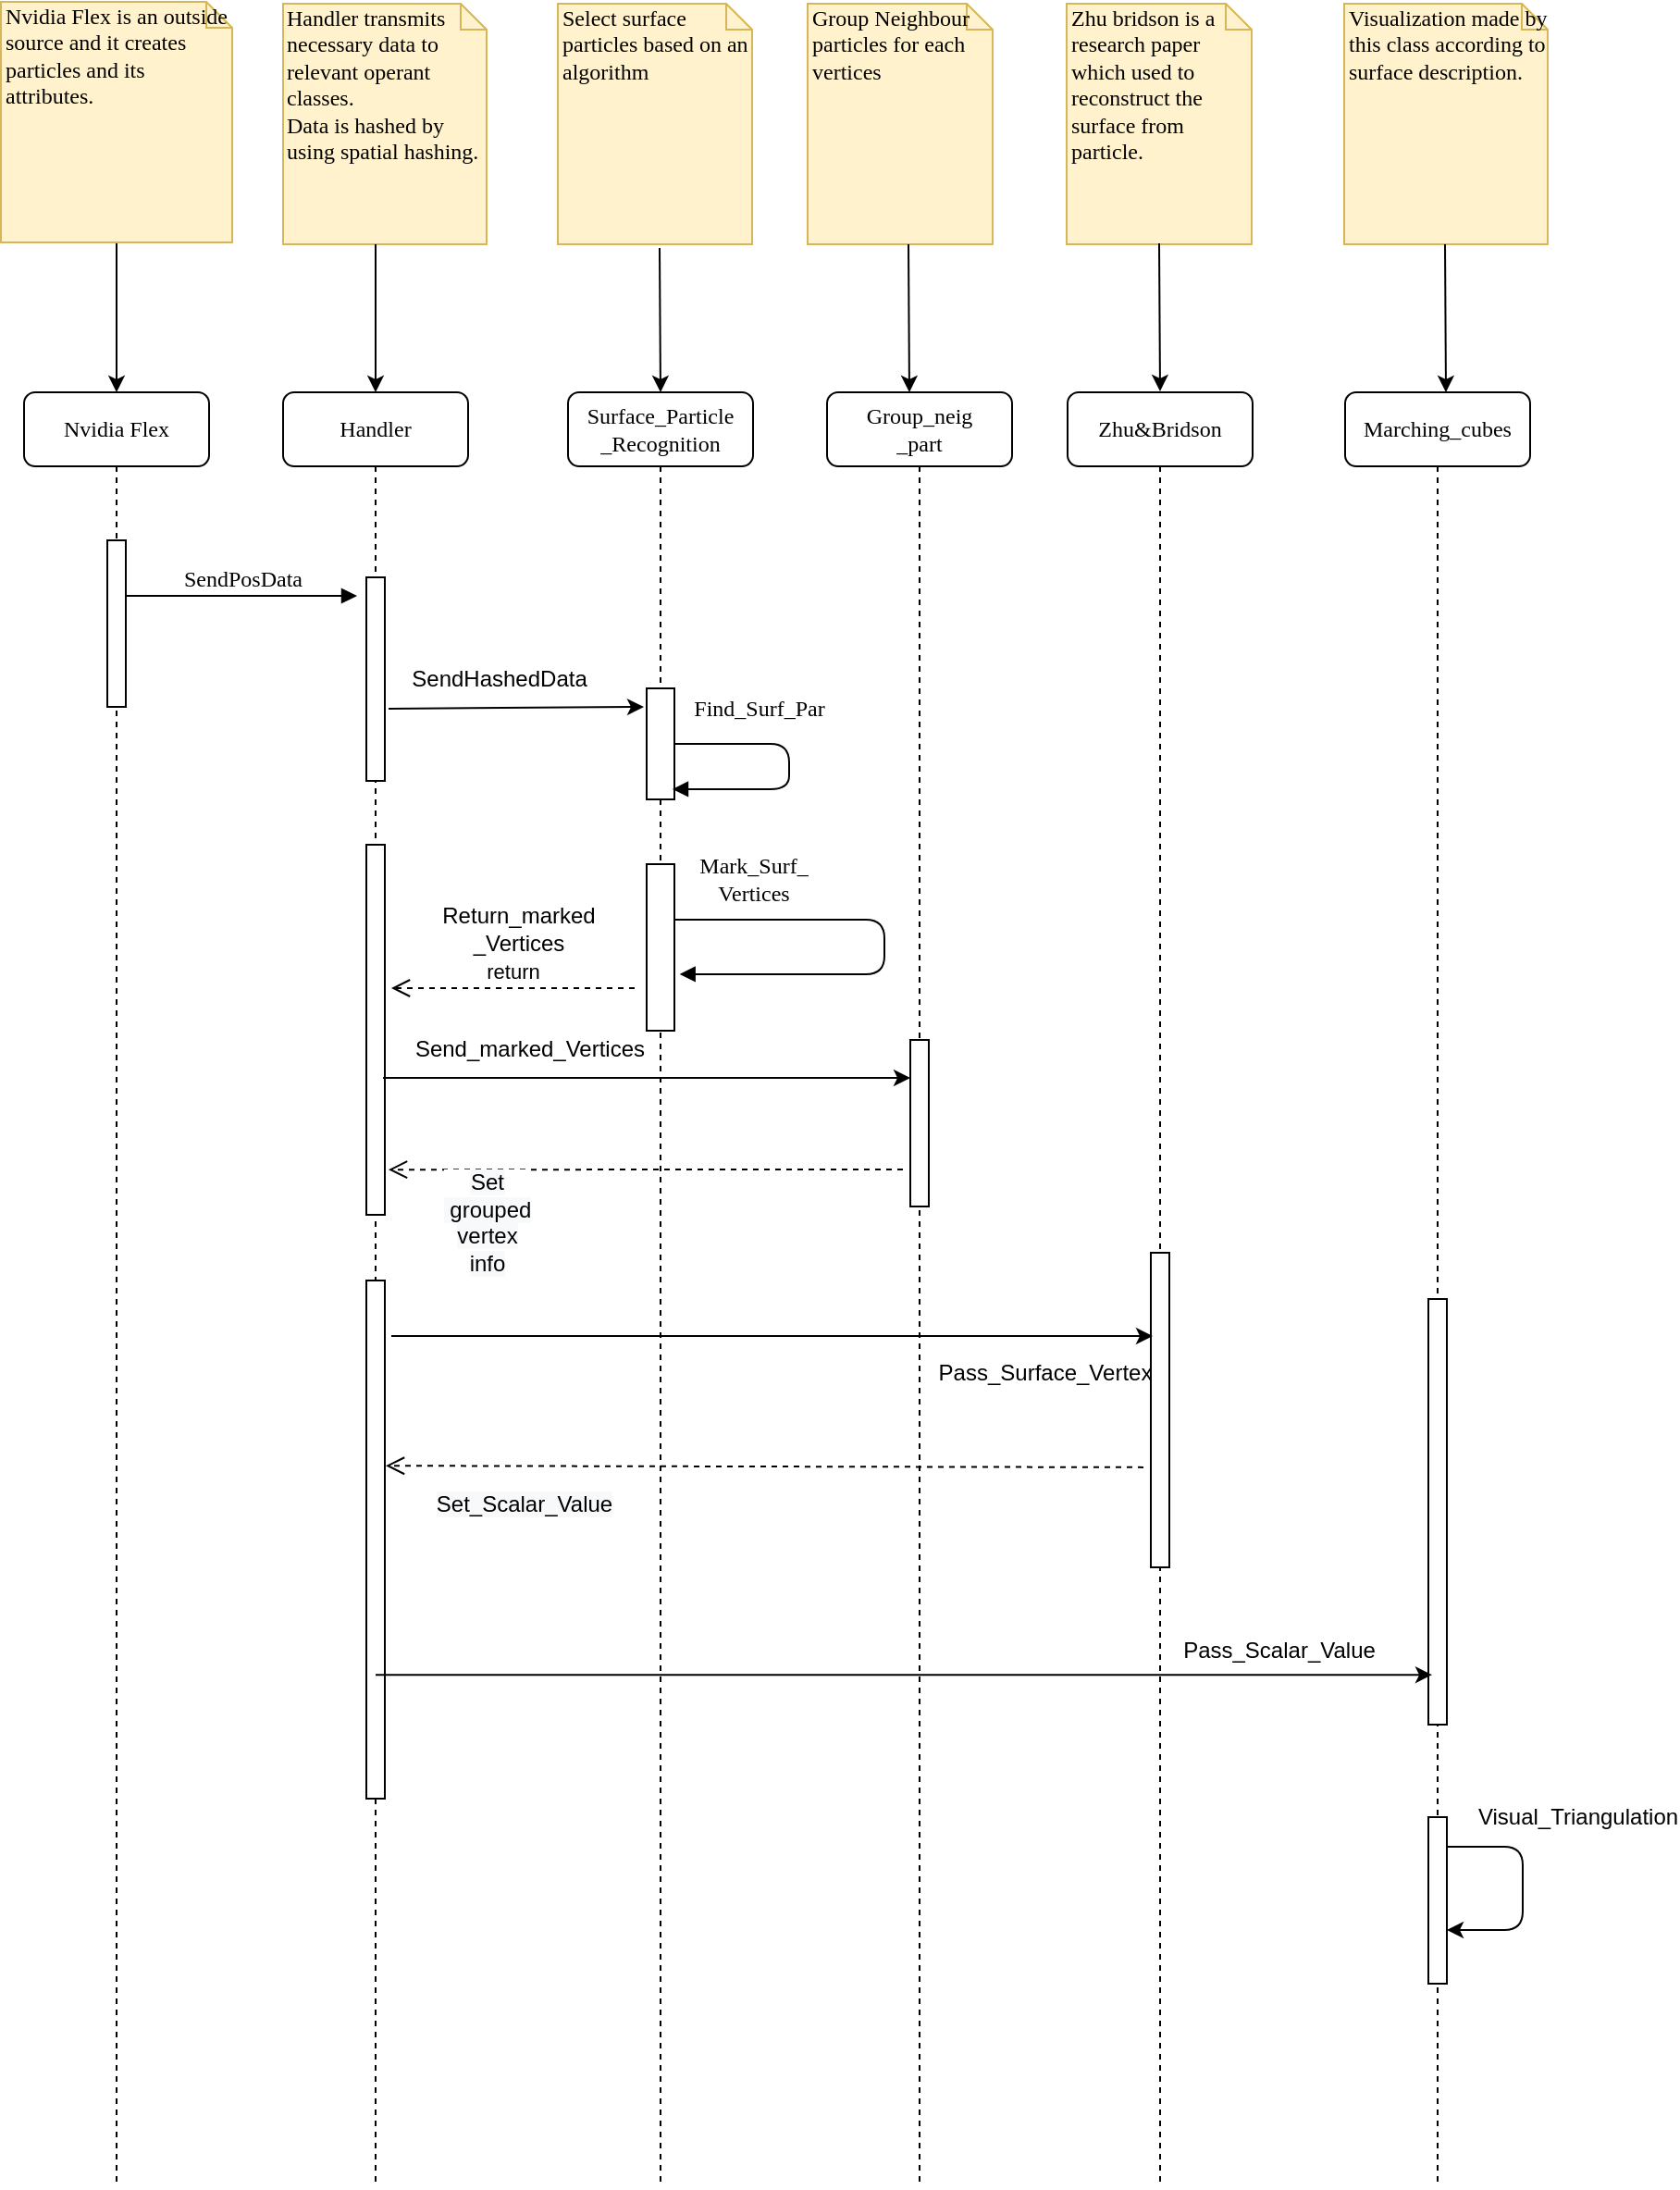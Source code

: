 <mxfile version="12.2.2" type="device" pages="1"><diagram name="Page-1" id="13e1069c-82ec-6db2-03f1-153e76fe0fe0"><mxGraphModel dx="2011" dy="1849" grid="1" gridSize="10" guides="1" tooltips="1" connect="1" arrows="1" fold="1" page="1" pageScale="1" pageWidth="1100" pageHeight="850" background="#ffffff" math="0" shadow="0"><root><mxCell id="0"/><mxCell id="1" parent="0"/><mxCell id="7baba1c4bc27f4b0-2" value="Handler" style="shape=umlLifeline;perimeter=lifelinePerimeter;whiteSpace=wrap;html=1;container=1;collapsible=0;recursiveResize=0;outlineConnect=0;rounded=1;shadow=0;comic=0;labelBackgroundColor=none;strokeColor=#000000;strokeWidth=1;fillColor=#FFFFFF;fontFamily=Verdana;fontSize=12;fontColor=#000000;align=center;" parent="1" vertex="1"><mxGeometry x="240" y="80" width="100" height="970" as="geometry"/></mxCell><mxCell id="7baba1c4bc27f4b0-10" value="" style="html=1;points=[];perimeter=orthogonalPerimeter;rounded=0;shadow=0;comic=0;labelBackgroundColor=none;strokeColor=#000000;strokeWidth=1;fillColor=#FFFFFF;fontFamily=Verdana;fontSize=12;fontColor=#000000;align=center;" parent="7baba1c4bc27f4b0-2" vertex="1"><mxGeometry x="45" y="100" width="10" height="110" as="geometry"/></mxCell><mxCell id="W0gwNZ72z7WJFVbE36PU-37" value="" style="html=1;points=[];perimeter=orthogonalPerimeter;rounded=0;shadow=0;comic=0;labelBackgroundColor=none;strokeColor=#000000;strokeWidth=1;fillColor=#FFFFFF;fontFamily=Verdana;fontSize=12;fontColor=#000000;align=center;" parent="7baba1c4bc27f4b0-2" vertex="1"><mxGeometry x="45" y="244.5" width="10" height="200" as="geometry"/></mxCell><mxCell id="42PI1bTdibE_JDmKIquI-5" value="" style="html=1;points=[];perimeter=orthogonalPerimeter;rounded=0;shadow=0;comic=0;labelBackgroundColor=none;strokeColor=#000000;strokeWidth=1;fillColor=#FFFFFF;fontFamily=Verdana;fontSize=12;fontColor=#000000;align=center;" vertex="1" parent="7baba1c4bc27f4b0-2"><mxGeometry x="45" y="480" width="10" height="280" as="geometry"/></mxCell><mxCell id="7baba1c4bc27f4b0-4" value="Surface_Particle&lt;br&gt;_Recognition" style="shape=umlLifeline;perimeter=lifelinePerimeter;whiteSpace=wrap;html=1;container=1;collapsible=0;recursiveResize=0;outlineConnect=0;rounded=1;shadow=0;comic=0;labelBackgroundColor=none;strokeColor=#000000;strokeWidth=1;fillColor=#FFFFFF;fontFamily=Verdana;fontSize=12;fontColor=#000000;align=center;" parent="1" vertex="1"><mxGeometry x="394" y="80" width="100" height="970" as="geometry"/></mxCell><mxCell id="7baba1c4bc27f4b0-16" value="" style="html=1;points=[];perimeter=orthogonalPerimeter;rounded=0;shadow=0;comic=0;labelBackgroundColor=none;strokeColor=#000000;strokeWidth=1;fillColor=#FFFFFF;fontFamily=Verdana;fontSize=12;fontColor=#000000;align=center;" parent="7baba1c4bc27f4b0-4" vertex="1"><mxGeometry x="42.5" y="160" width="15" height="60" as="geometry"/></mxCell><mxCell id="7baba1c4bc27f4b0-20" value="Find_Surf_Par" style="html=1;verticalAlign=bottom;endArrow=block;labelBackgroundColor=none;fontFamily=Verdana;fontSize=12;edgeStyle=elbowEdgeStyle;elbow=vertical;entryX=0.933;entryY=0.908;entryDx=0;entryDy=0;entryPerimeter=0;" parent="7baba1c4bc27f4b0-4" source="7baba1c4bc27f4b0-16" target="7baba1c4bc27f4b0-16" edge="1"><mxGeometry x="-0.392" y="10" relative="1" as="geometry"><mxPoint x="109.5" y="60" as="sourcePoint"/><mxPoint x="109.5" y="220" as="targetPoint"/><Array as="points"><mxPoint x="119.5" y="190"/><mxPoint x="139.5" y="260"/></Array><mxPoint as="offset"/></mxGeometry></mxCell><mxCell id="W0gwNZ72z7WJFVbE36PU-29" value="" style="html=1;points=[];perimeter=orthogonalPerimeter;rounded=0;shadow=0;comic=0;labelBackgroundColor=none;strokeColor=#000000;strokeWidth=1;fillColor=#FFFFFF;fontFamily=Verdana;fontSize=12;fontColor=#000000;align=center;" parent="7baba1c4bc27f4b0-4" vertex="1"><mxGeometry x="42.5" y="255" width="15" height="90" as="geometry"/></mxCell><mxCell id="W0gwNZ72z7WJFVbE36PU-33" value="Mark_Surf_&lt;br&gt;Vertices" style="html=1;verticalAlign=bottom;endArrow=block;labelBackgroundColor=none;fontFamily=Verdana;fontSize=12;edgeStyle=elbowEdgeStyle;elbow=vertical;exitX=1;exitY=0.333;exitDx=0;exitDy=0;exitPerimeter=0;entryX=1.189;entryY=0.661;entryDx=0;entryDy=0;entryPerimeter=0;" parent="7baba1c4bc27f4b0-4" source="W0gwNZ72z7WJFVbE36PU-29" target="W0gwNZ72z7WJFVbE36PU-29" edge="1"><mxGeometry x="-0.667" y="5" relative="1" as="geometry"><mxPoint x="99" y="590" as="sourcePoint"/><mxPoint x="70" y="670" as="targetPoint"/><Array as="points"><mxPoint x="171" y="600"/><mxPoint x="191" y="670"/></Array><mxPoint as="offset"/></mxGeometry></mxCell><mxCell id="7baba1c4bc27f4b0-5" value="Group_neig&lt;br&gt;_part" style="shape=umlLifeline;perimeter=lifelinePerimeter;whiteSpace=wrap;html=1;container=1;collapsible=0;recursiveResize=0;outlineConnect=0;rounded=1;shadow=0;comic=0;labelBackgroundColor=none;strokeColor=#000000;strokeWidth=1;fillColor=#FFFFFF;fontFamily=Verdana;fontSize=12;fontColor=#000000;align=center;" parent="1" vertex="1"><mxGeometry x="534" y="80" width="100" height="970" as="geometry"/></mxCell><mxCell id="7baba1c4bc27f4b0-19" value="" style="html=1;points=[];perimeter=orthogonalPerimeter;rounded=0;shadow=0;comic=0;labelBackgroundColor=none;strokeColor=#000000;strokeWidth=1;fillColor=#FFFFFF;fontFamily=Verdana;fontSize=12;fontColor=#000000;align=center;" parent="7baba1c4bc27f4b0-5" vertex="1"><mxGeometry x="45" y="350" width="10" height="90" as="geometry"/></mxCell><mxCell id="7baba1c4bc27f4b0-6" value="Zhu&amp;amp;Bridson" style="shape=umlLifeline;perimeter=lifelinePerimeter;whiteSpace=wrap;html=1;container=1;collapsible=0;recursiveResize=0;outlineConnect=0;rounded=1;shadow=0;comic=0;labelBackgroundColor=none;strokeColor=#000000;strokeWidth=1;fillColor=#FFFFFF;fontFamily=Verdana;fontSize=12;fontColor=#000000;align=center;" parent="1" vertex="1"><mxGeometry x="664" y="80" width="100" height="970" as="geometry"/></mxCell><mxCell id="W0gwNZ72z7WJFVbE36PU-39" value="" style="html=1;points=[];perimeter=orthogonalPerimeter;rounded=0;shadow=0;comic=0;labelBackgroundColor=none;strokeColor=#000000;strokeWidth=1;fillColor=#FFFFFF;fontFamily=Verdana;fontSize=12;fontColor=#000000;align=center;" parent="7baba1c4bc27f4b0-6" vertex="1"><mxGeometry x="45" y="465" width="10" height="170" as="geometry"/></mxCell><mxCell id="7baba1c4bc27f4b0-7" value="Marching_cubes" style="shape=umlLifeline;perimeter=lifelinePerimeter;whiteSpace=wrap;html=1;container=1;collapsible=0;recursiveResize=0;outlineConnect=0;rounded=1;shadow=0;comic=0;labelBackgroundColor=none;strokeColor=#000000;strokeWidth=1;fillColor=#FFFFFF;fontFamily=Verdana;fontSize=12;fontColor=#000000;align=center;" parent="1" vertex="1"><mxGeometry x="814" y="80" width="100" height="970" as="geometry"/></mxCell><mxCell id="W0gwNZ72z7WJFVbE36PU-40" value="" style="html=1;points=[];perimeter=orthogonalPerimeter;rounded=0;shadow=0;comic=0;labelBackgroundColor=none;strokeColor=#000000;strokeWidth=1;fillColor=#FFFFFF;fontFamily=Verdana;fontSize=12;fontColor=#000000;align=center;" parent="7baba1c4bc27f4b0-7" vertex="1"><mxGeometry x="45" y="490" width="10" height="230" as="geometry"/></mxCell><mxCell id="7baba1c4bc27f4b0-8" value="Nvidia Flex" style="shape=umlLifeline;perimeter=lifelinePerimeter;whiteSpace=wrap;html=1;container=1;collapsible=0;recursiveResize=0;outlineConnect=0;rounded=1;shadow=0;comic=0;labelBackgroundColor=none;strokeColor=#000000;strokeWidth=1;fillColor=#FFFFFF;fontFamily=Verdana;fontSize=12;fontColor=#000000;align=center;" parent="1" vertex="1"><mxGeometry x="100" y="80" width="100" height="970" as="geometry"/></mxCell><mxCell id="7baba1c4bc27f4b0-9" value="" style="html=1;points=[];perimeter=orthogonalPerimeter;rounded=0;shadow=0;comic=0;labelBackgroundColor=none;strokeColor=#000000;strokeWidth=1;fillColor=#FFFFFF;fontFamily=Verdana;fontSize=12;fontColor=#000000;align=center;" parent="7baba1c4bc27f4b0-8" vertex="1"><mxGeometry x="45" y="80" width="10" height="90" as="geometry"/></mxCell><mxCell id="7baba1c4bc27f4b0-11" value="SendPosData" style="html=1;verticalAlign=bottom;endArrow=block;labelBackgroundColor=none;fontFamily=Verdana;fontSize=12;edgeStyle=elbowEdgeStyle;elbow=vertical;" parent="1" source="7baba1c4bc27f4b0-9" edge="1"><mxGeometry relative="1" as="geometry"><mxPoint x="220" y="190" as="sourcePoint"/><mxPoint x="280" y="190" as="targetPoint"/></mxGeometry></mxCell><mxCell id="UenDjq5bFCWNbzNcS9hS-1" value="" style="edgeStyle=orthogonalEdgeStyle;rounded=0;orthogonalLoop=1;jettySize=auto;html=1;" parent="1" source="7baba1c4bc27f4b0-40" edge="1"><mxGeometry relative="1" as="geometry"><mxPoint x="150" y="80" as="targetPoint"/></mxGeometry></mxCell><mxCell id="7baba1c4bc27f4b0-40" value="Nvidia Flex is an outside source and it creates particles and its attributes." style="shape=note;whiteSpace=wrap;html=1;size=14;verticalAlign=top;align=left;spacingTop=-6;rounded=0;shadow=0;comic=0;labelBackgroundColor=none;strokeColor=#d6b656;strokeWidth=1;fillColor=#fff2cc;fontFamily=Verdana;fontSize=12;" parent="1" vertex="1"><mxGeometry x="87.5" y="-131" width="125" height="130" as="geometry"/></mxCell><mxCell id="7baba1c4bc27f4b0-41" value="Handler transmits necessary data to relevant operant classes.&lt;br&gt;Data is hashed by using spatial hashing." style="shape=note;whiteSpace=wrap;html=1;size=14;verticalAlign=top;align=left;spacingTop=-6;rounded=0;shadow=0;comic=0;labelBackgroundColor=none;strokeColor=#d6b656;strokeWidth=1;fillColor=#fff2cc;fontFamily=Verdana;fontSize=12;" parent="1" vertex="1"><mxGeometry x="240" y="-130" width="110" height="130" as="geometry"/></mxCell><mxCell id="7baba1c4bc27f4b0-43" value="Select surface particles based on an algorithm" style="shape=note;whiteSpace=wrap;html=1;size=14;verticalAlign=top;align=left;spacingTop=-6;rounded=0;shadow=0;comic=0;labelBackgroundColor=none;strokeColor=#d6b656;strokeWidth=1;fillColor=#fff2cc;fontFamily=Verdana;fontSize=12;" parent="1" vertex="1"><mxGeometry x="388.5" y="-130" width="105" height="130" as="geometry"/></mxCell><mxCell id="7baba1c4bc27f4b0-44" value="Group Neighbour particles for each vertices" style="shape=note;whiteSpace=wrap;html=1;size=14;verticalAlign=top;align=left;spacingTop=-6;rounded=0;shadow=0;comic=0;labelBackgroundColor=none;strokeColor=#d6b656;strokeWidth=1;fillColor=#fff2cc;fontFamily=Verdana;fontSize=12;" parent="1" vertex="1"><mxGeometry x="523.5" y="-130" width="100" height="130" as="geometry"/></mxCell><mxCell id="7baba1c4bc27f4b0-45" value="Zhu bridson is a research paper which used to reconstruct the surface from particle." style="shape=note;whiteSpace=wrap;html=1;size=14;verticalAlign=top;align=left;spacingTop=-6;rounded=0;shadow=0;comic=0;labelBackgroundColor=none;strokeColor=#d6b656;strokeWidth=1;fillColor=#fff2cc;fontFamily=Verdana;fontSize=12;" parent="1" vertex="1"><mxGeometry x="663.5" y="-130" width="100" height="130" as="geometry"/></mxCell><mxCell id="7baba1c4bc27f4b0-46" value="Visualization made by this class according to surface description." style="shape=note;whiteSpace=wrap;html=1;size=14;verticalAlign=top;align=left;spacingTop=-6;rounded=0;shadow=0;comic=0;labelBackgroundColor=none;strokeColor=#d6b656;strokeWidth=1;fillColor=#fff2cc;fontFamily=Verdana;fontSize=12;" parent="1" vertex="1"><mxGeometry x="813.5" y="-130" width="110" height="130" as="geometry"/></mxCell><mxCell id="W0gwNZ72z7WJFVbE36PU-2" value="" style="edgeStyle=orthogonalEdgeStyle;rounded=0;orthogonalLoop=1;jettySize=auto;html=1;" parent="1" edge="1"><mxGeometry relative="1" as="geometry"><mxPoint x="290" as="sourcePoint"/><mxPoint x="290" y="80" as="targetPoint"/></mxGeometry></mxCell><mxCell id="W0gwNZ72z7WJFVbE36PU-9" value="SendHashedData" style="text;html=1;strokeColor=none;fillColor=none;align=center;verticalAlign=middle;whiteSpace=wrap;rounded=0;shadow=0;comic=0;" parent="1" vertex="1"><mxGeometry x="310" y="230" width="94" height="10" as="geometry"/></mxCell><mxCell id="W0gwNZ72z7WJFVbE36PU-11" value="" style="endArrow=classic;html=1;entryX=0.5;entryY=0;entryDx=0;entryDy=0;entryPerimeter=0;" parent="1" target="7baba1c4bc27f4b0-4" edge="1"><mxGeometry width="50" height="50" relative="1" as="geometry"><mxPoint x="443.5" y="2" as="sourcePoint"/><mxPoint x="443.5" y="60" as="targetPoint"/></mxGeometry></mxCell><mxCell id="W0gwNZ72z7WJFVbE36PU-14" value="" style="endArrow=classic;html=1;exitX=1.2;exitY=0.645;exitDx=0;exitDy=0;exitPerimeter=0;" parent="1" source="7baba1c4bc27f4b0-10" edge="1"><mxGeometry width="50" height="50" relative="1" as="geometry"><mxPoint x="299.9" y="270.0" as="sourcePoint"/><mxPoint x="435" y="250" as="targetPoint"/></mxGeometry></mxCell><mxCell id="W0gwNZ72z7WJFVbE36PU-38" value="Return_marked&lt;br&gt;_Vertices" style="text;html=1;strokeColor=none;fillColor=none;align=center;verticalAlign=middle;whiteSpace=wrap;rounded=0;shadow=0;comic=0;" parent="1" vertex="1"><mxGeometry x="298.5" y="360" width="137" height="20" as="geometry"/></mxCell><mxCell id="W0gwNZ72z7WJFVbE36PU-42" value="" style="endArrow=classic;html=1;exitX=0.9;exitY=0.63;exitDx=0;exitDy=0;exitPerimeter=0;" parent="1" source="W0gwNZ72z7WJFVbE36PU-37" target="7baba1c4bc27f4b0-19" edge="1"><mxGeometry width="50" height="50" relative="1" as="geometry"><mxPoint x="90" y="760" as="sourcePoint"/><mxPoint x="140" y="710" as="targetPoint"/></mxGeometry></mxCell><mxCell id="W0gwNZ72z7WJFVbE36PU-43" value="Send_marked_Vertices" style="text;html=1;strokeColor=none;fillColor=none;align=center;verticalAlign=middle;whiteSpace=wrap;rounded=0;shadow=0;comic=0;" parent="1" vertex="1"><mxGeometry x="310" y="424.5" width="127" height="20" as="geometry"/></mxCell><mxCell id="W0gwNZ72z7WJFVbE36PU-47" value="" style="endArrow=classic;html=1;" parent="1" edge="1"><mxGeometry width="50" height="50" relative="1" as="geometry"><mxPoint x="578" as="sourcePoint"/><mxPoint x="578.5" y="80" as="targetPoint"/></mxGeometry></mxCell><mxCell id="TPMx6M1iL4ZnGUm4e87p-1" value="" style="endArrow=classic;html=1;" parent="1" edge="1"><mxGeometry width="50" height="50" relative="1" as="geometry"><mxPoint x="868" as="sourcePoint"/><mxPoint x="868.5" y="80" as="targetPoint"/></mxGeometry></mxCell><mxCell id="TPMx6M1iL4ZnGUm4e87p-6" value="" style="endArrow=classic;html=1;" parent="1" edge="1"><mxGeometry width="50" height="50" relative="1" as="geometry"><mxPoint x="713.5" y="-0.5" as="sourcePoint"/><mxPoint x="714" y="79.5" as="targetPoint"/></mxGeometry></mxCell><mxCell id="42PI1bTdibE_JDmKIquI-2" value="return" style="html=1;verticalAlign=bottom;endArrow=open;dashed=1;endSize=8;" edge="1" parent="1"><mxGeometry relative="1" as="geometry"><mxPoint x="430" y="402" as="sourcePoint"/><mxPoint x="298.5" y="402" as="targetPoint"/></mxGeometry></mxCell><mxCell id="42PI1bTdibE_JDmKIquI-3" value="&lt;span style=&quot;font-size: 12px ; white-space: normal ; background-color: rgb(248 , 249 , 250)&quot;&gt;Set&lt;br&gt;&amp;nbsp;grouped vertex info&lt;/span&gt;" style="html=1;verticalAlign=bottom;endArrow=open;dashed=1;endSize=8;entryX=1.2;entryY=0.878;entryDx=0;entryDy=0;entryPerimeter=0;" edge="1" parent="1" target="W0gwNZ72z7WJFVbE36PU-37"><mxGeometry x="0.619" y="60" relative="1" as="geometry"><mxPoint x="575" y="500" as="sourcePoint"/><mxPoint x="443.5" y="500" as="targetPoint"/><mxPoint as="offset"/></mxGeometry></mxCell><mxCell id="42PI1bTdibE_JDmKIquI-6" value="" style="endArrow=classic;html=1;exitX=0.9;exitY=0.63;exitDx=0;exitDy=0;exitPerimeter=0;" edge="1" parent="1"><mxGeometry width="50" height="50" relative="1" as="geometry"><mxPoint x="298.5" y="590" as="sourcePoint"/><mxPoint x="710" y="590" as="targetPoint"/></mxGeometry></mxCell><mxCell id="42PI1bTdibE_JDmKIquI-8" value="Pass_Surface_Vertex" style="text;html=1;strokeColor=none;fillColor=none;align=center;verticalAlign=middle;whiteSpace=wrap;rounded=0;shadow=0;comic=0;" vertex="1" parent="1"><mxGeometry x="590" y="600" width="124" height="20" as="geometry"/></mxCell><mxCell id="42PI1bTdibE_JDmKIquI-9" value="&lt;span style=&quot;font-size: 12px ; white-space: normal ; background-color: rgb(248 , 249 , 250)&quot;&gt;Set_Scalar_Value&lt;/span&gt;" style="html=1;verticalAlign=bottom;endArrow=open;dashed=1;endSize=8;entryX=1.2;entryY=0.878;entryDx=0;entryDy=0;entryPerimeter=0;exitX=-0.4;exitY=0.682;exitDx=0;exitDy=0;exitPerimeter=0;" edge="1" parent="1" source="W0gwNZ72z7WJFVbE36PU-39"><mxGeometry x="0.636" y="30" relative="1" as="geometry"><mxPoint x="573.5" y="660" as="sourcePoint"/><mxPoint x="295.5" y="660.1" as="targetPoint"/><mxPoint as="offset"/></mxGeometry></mxCell><mxCell id="42PI1bTdibE_JDmKIquI-13" value="" style="endArrow=classic;html=1;entryX=0.2;entryY=0.883;entryDx=0;entryDy=0;entryPerimeter=0;" edge="1" parent="1" source="7baba1c4bc27f4b0-2" target="W0gwNZ72z7WJFVbE36PU-40"><mxGeometry width="50" height="50" relative="1" as="geometry"><mxPoint x="473.5" y="800" as="sourcePoint"/><mxPoint x="523.5" y="750" as="targetPoint"/></mxGeometry></mxCell><mxCell id="42PI1bTdibE_JDmKIquI-14" value="Pass_Scalar_Value" style="text;html=1;strokeColor=none;fillColor=none;align=center;verticalAlign=middle;whiteSpace=wrap;rounded=0;shadow=0;comic=0;" vertex="1" parent="1"><mxGeometry x="720" y="750" width="117" height="20" as="geometry"/></mxCell><mxCell id="42PI1bTdibE_JDmKIquI-15" value="" style="endArrow=classic;html=1;" edge="1" parent="1"><mxGeometry width="50" height="50" relative="1" as="geometry"><mxPoint x="869" y="866" as="sourcePoint"/><mxPoint x="869" y="911" as="targetPoint"/><Array as="points"><mxPoint x="910" y="866"/><mxPoint x="910" y="911"/></Array></mxGeometry></mxCell><mxCell id="42PI1bTdibE_JDmKIquI-17" value="" style="html=1;points=[];perimeter=orthogonalPerimeter;rounded=0;shadow=0;comic=0;labelBackgroundColor=none;strokeColor=#000000;strokeWidth=1;fillColor=#FFFFFF;fontFamily=Verdana;fontSize=12;fontColor=#000000;align=center;" vertex="1" parent="1"><mxGeometry x="859" y="850" width="10" height="90" as="geometry"/></mxCell><mxCell id="42PI1bTdibE_JDmKIquI-18" value="Visual_Triangulation" style="text;html=1;strokeColor=none;fillColor=none;align=center;verticalAlign=middle;whiteSpace=wrap;rounded=0;" vertex="1" parent="1"><mxGeometry x="900" y="840" width="80" height="20" as="geometry"/></mxCell></root></mxGraphModel></diagram></mxfile>